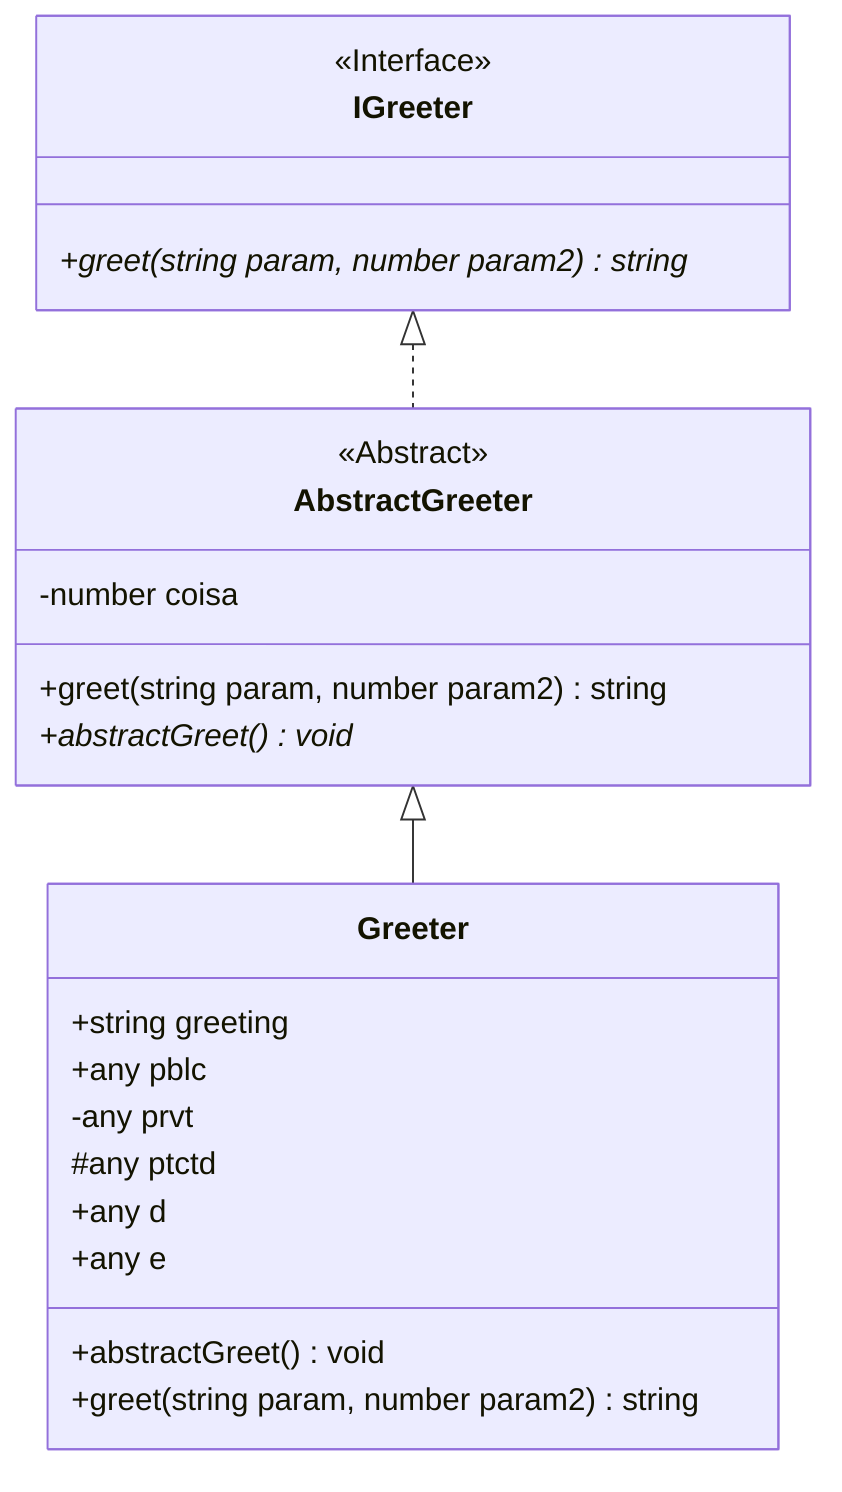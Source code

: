 classDiagram
class AbstractGreeter{
	<<Abstract>>
	-number coisa
	+greet(string param, number param2) string
	+abstractGreet() void*
}
IGreeter <|.. AbstractGreeter
class Greeter{
	+string greeting
	+any pblc
	-any prvt
	#any ptctd
	+any d
	+any e
	+abstractGreet() void
	+greet(string param, number param2) string
}
AbstractGreeter <|-- Greeter
class IGreeter{
	<<Interface>>
	+greet(string param, number param2) string*
}